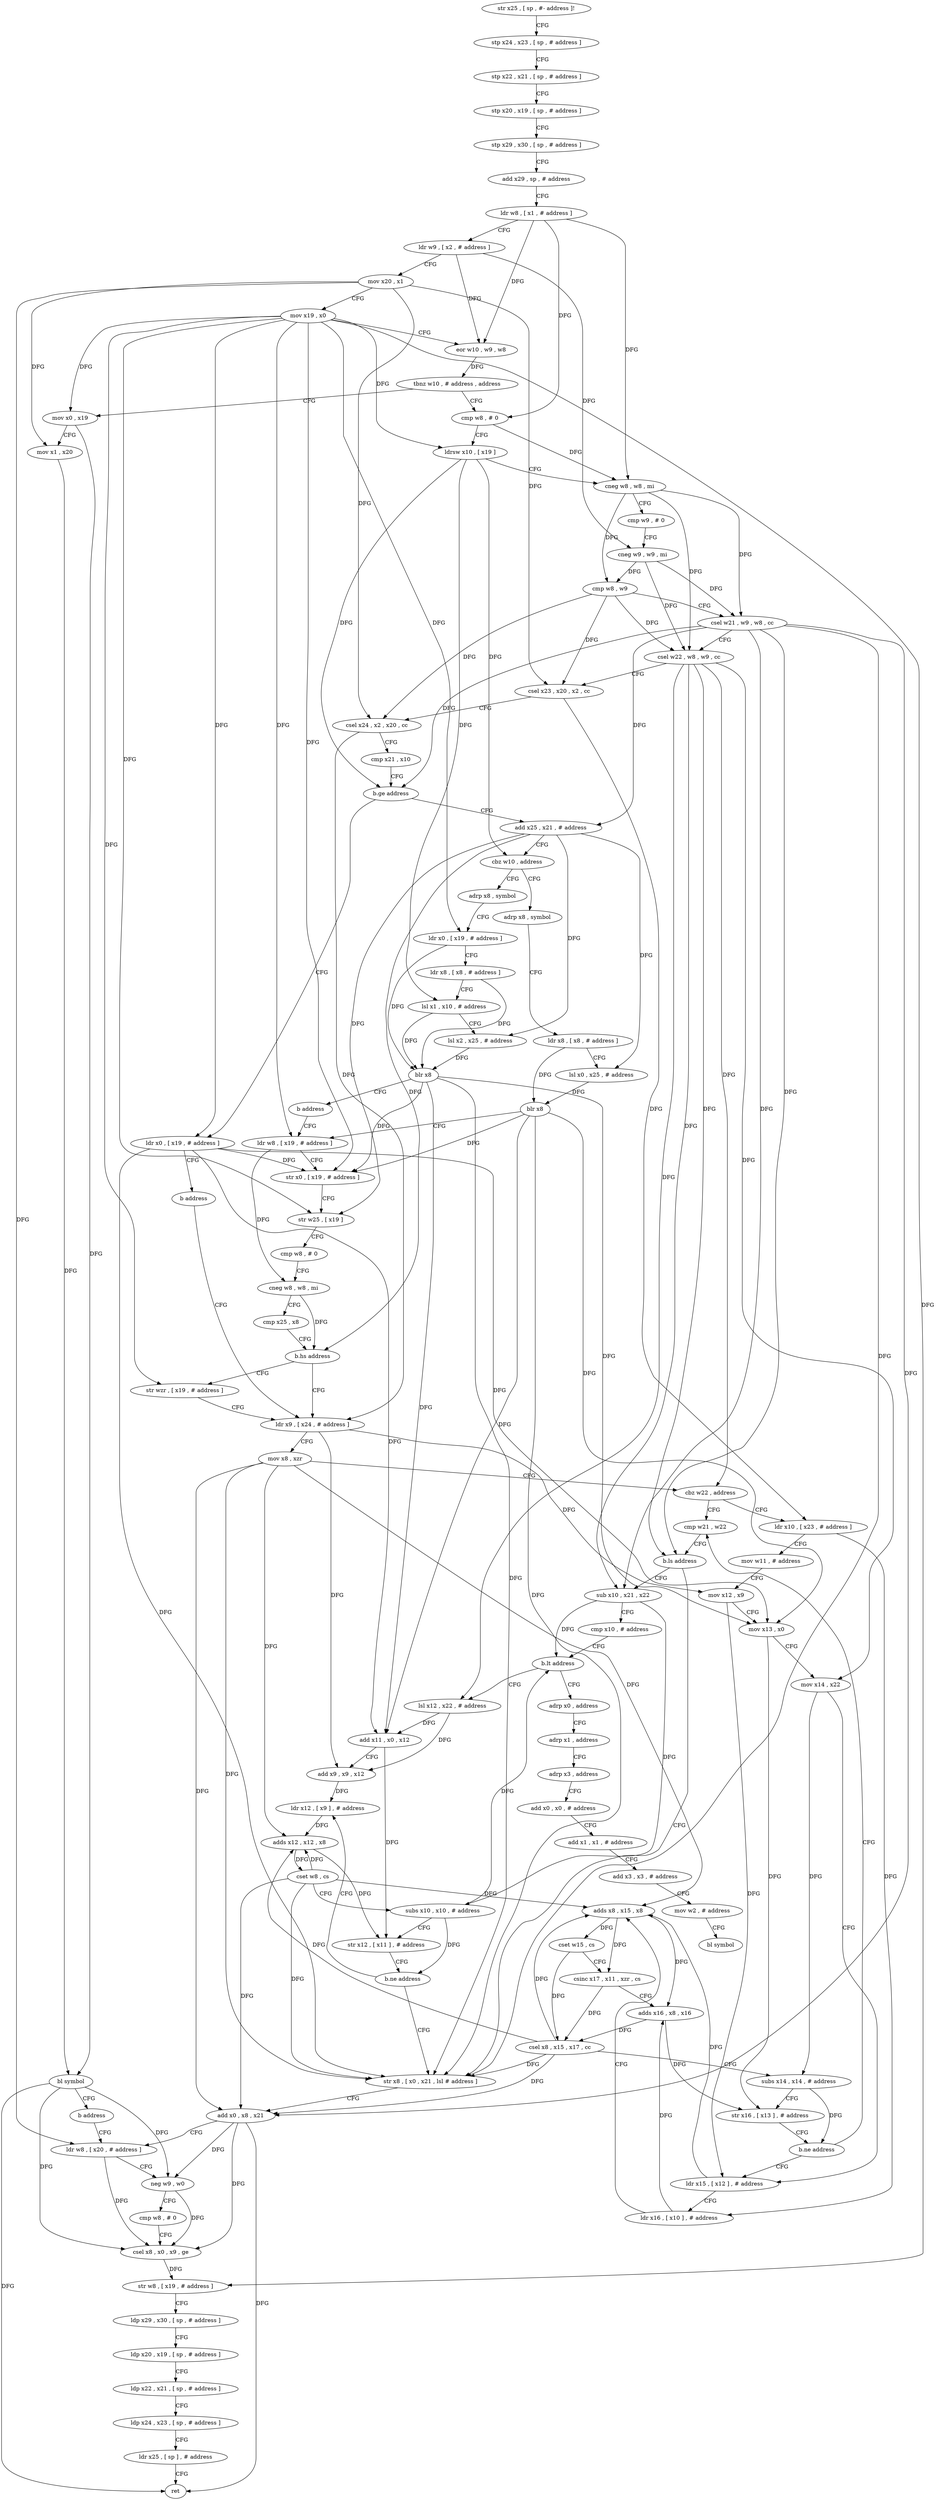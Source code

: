 digraph "func" {
"4233220" [label = "str x25 , [ sp , #- address ]!" ]
"4233224" [label = "stp x24 , x23 , [ sp , # address ]" ]
"4233228" [label = "stp x22 , x21 , [ sp , # address ]" ]
"4233232" [label = "stp x20 , x19 , [ sp , # address ]" ]
"4233236" [label = "stp x29 , x30 , [ sp , # address ]" ]
"4233240" [label = "add x29 , sp , # address" ]
"4233244" [label = "ldr w8 , [ x1 , # address ]" ]
"4233248" [label = "ldr w9 , [ x2 , # address ]" ]
"4233252" [label = "mov x20 , x1" ]
"4233256" [label = "mov x19 , x0" ]
"4233260" [label = "eor w10 , w9 , w8" ]
"4233264" [label = "tbnz w10 , # address , address" ]
"4233284" [label = "cmp w8 , # 0" ]
"4233268" [label = "mov x0 , x19" ]
"4233288" [label = "ldrsw x10 , [ x19 ]" ]
"4233292" [label = "cneg w8 , w8 , mi" ]
"4233296" [label = "cmp w9 , # 0" ]
"4233300" [label = "cneg w9 , w9 , mi" ]
"4233304" [label = "cmp w8 , w9" ]
"4233308" [label = "csel w21 , w9 , w8 , cc" ]
"4233312" [label = "csel w22 , w8 , w9 , cc" ]
"4233316" [label = "csel x23 , x20 , x2 , cc" ]
"4233320" [label = "csel x24 , x2 , x20 , cc" ]
"4233324" [label = "cmp x21 , x10" ]
"4233328" [label = "b.ge address" ]
"4233340" [label = "add x25 , x21 , # address" ]
"4233332" [label = "ldr x0 , [ x19 , # address ]" ]
"4233272" [label = "mov x1 , x20" ]
"4233276" [label = "bl symbol" ]
"4233280" [label = "b address" ]
"4233560" [label = "ldr w8 , [ x20 , # address ]" ]
"4233344" [label = "cbz w10 , address" ]
"4233376" [label = "adrp x8 , symbol" ]
"4233348" [label = "adrp x8 , symbol" ]
"4233336" [label = "b address" ]
"4233424" [label = "ldr x9 , [ x24 , # address ]" ]
"4233564" [label = "neg w9 , w0" ]
"4233568" [label = "cmp w8 , # 0" ]
"4233572" [label = "csel x8 , x0 , x9 , ge" ]
"4233576" [label = "str w8 , [ x19 , # address ]" ]
"4233580" [label = "ldp x29 , x30 , [ sp , # address ]" ]
"4233584" [label = "ldp x20 , x19 , [ sp , # address ]" ]
"4233588" [label = "ldp x22 , x21 , [ sp , # address ]" ]
"4233592" [label = "ldp x24 , x23 , [ sp , # address ]" ]
"4233596" [label = "ldr x25 , [ sp ] , # address" ]
"4233600" [label = "ret" ]
"4233380" [label = "ldr x8 , [ x8 , # address ]" ]
"4233384" [label = "lsl x0 , x25 , # address" ]
"4233388" [label = "blr x8" ]
"4233392" [label = "ldr w8 , [ x19 , # address ]" ]
"4233352" [label = "ldr x0 , [ x19 , # address ]" ]
"4233356" [label = "ldr x8 , [ x8 , # address ]" ]
"4233360" [label = "lsl x1 , x10 , # address" ]
"4233364" [label = "lsl x2 , x25 , # address" ]
"4233368" [label = "blr x8" ]
"4233372" [label = "b address" ]
"4233428" [label = "mov x8 , xzr" ]
"4233432" [label = "cbz w22 , address" ]
"4233496" [label = "cmp w21 , w22" ]
"4233436" [label = "ldr x10 , [ x23 , # address ]" ]
"4233420" [label = "str wzr , [ x19 , # address ]" ]
"4233396" [label = "str x0 , [ x19 , # address ]" ]
"4233400" [label = "str w25 , [ x19 ]" ]
"4233404" [label = "cmp w8 , # 0" ]
"4233408" [label = "cneg w8 , w8 , mi" ]
"4233412" [label = "cmp x25 , x8" ]
"4233416" [label = "b.hs address" ]
"4233500" [label = "b.ls address" ]
"4233552" [label = "str x8 , [ x0 , x21 , lsl # address ]" ]
"4233504" [label = "sub x10 , x21 , x22" ]
"4233440" [label = "mov w11 , # address" ]
"4233444" [label = "mov x12 , x9" ]
"4233448" [label = "mov x13 , x0" ]
"4233452" [label = "mov x14 , x22" ]
"4233456" [label = "ldr x15 , [ x12 ] , # address" ]
"4233556" [label = "add x0 , x8 , x21" ]
"4233508" [label = "cmp x10 , # address" ]
"4233512" [label = "b.lt address" ]
"4233604" [label = "adrp x0 , address" ]
"4233516" [label = "lsl x12 , x22 , # address" ]
"4233460" [label = "ldr x16 , [ x10 ] , # address" ]
"4233464" [label = "adds x8 , x15 , x8" ]
"4233468" [label = "cset w15 , cs" ]
"4233472" [label = "csinc x17 , x11 , xzr , cs" ]
"4233476" [label = "adds x16 , x8 , x16" ]
"4233480" [label = "csel x8 , x15 , x17 , cc" ]
"4233484" [label = "subs x14 , x14 , # address" ]
"4233488" [label = "str x16 , [ x13 ] , # address" ]
"4233492" [label = "b.ne address" ]
"4233608" [label = "adrp x1 , address" ]
"4233612" [label = "adrp x3 , address" ]
"4233616" [label = "add x0 , x0 , # address" ]
"4233620" [label = "add x1 , x1 , # address" ]
"4233624" [label = "add x3 , x3 , # address" ]
"4233628" [label = "mov w2 , # address" ]
"4233632" [label = "bl symbol" ]
"4233520" [label = "add x11 , x0 , x12" ]
"4233524" [label = "add x9 , x9 , x12" ]
"4233528" [label = "ldr x12 , [ x9 ] , # address" ]
"4233532" [label = "adds x12 , x12 , x8" ]
"4233536" [label = "cset w8 , cs" ]
"4233540" [label = "subs x10 , x10 , # address" ]
"4233544" [label = "str x12 , [ x11 ] , # address" ]
"4233548" [label = "b.ne address" ]
"4233220" -> "4233224" [ label = "CFG" ]
"4233224" -> "4233228" [ label = "CFG" ]
"4233228" -> "4233232" [ label = "CFG" ]
"4233232" -> "4233236" [ label = "CFG" ]
"4233236" -> "4233240" [ label = "CFG" ]
"4233240" -> "4233244" [ label = "CFG" ]
"4233244" -> "4233248" [ label = "CFG" ]
"4233244" -> "4233260" [ label = "DFG" ]
"4233244" -> "4233284" [ label = "DFG" ]
"4233244" -> "4233292" [ label = "DFG" ]
"4233248" -> "4233252" [ label = "CFG" ]
"4233248" -> "4233260" [ label = "DFG" ]
"4233248" -> "4233300" [ label = "DFG" ]
"4233252" -> "4233256" [ label = "CFG" ]
"4233252" -> "4233272" [ label = "DFG" ]
"4233252" -> "4233560" [ label = "DFG" ]
"4233252" -> "4233316" [ label = "DFG" ]
"4233252" -> "4233320" [ label = "DFG" ]
"4233256" -> "4233260" [ label = "CFG" ]
"4233256" -> "4233288" [ label = "DFG" ]
"4233256" -> "4233268" [ label = "DFG" ]
"4233256" -> "4233576" [ label = "DFG" ]
"4233256" -> "4233332" [ label = "DFG" ]
"4233256" -> "4233352" [ label = "DFG" ]
"4233256" -> "4233392" [ label = "DFG" ]
"4233256" -> "4233396" [ label = "DFG" ]
"4233256" -> "4233400" [ label = "DFG" ]
"4233256" -> "4233420" [ label = "DFG" ]
"4233260" -> "4233264" [ label = "DFG" ]
"4233264" -> "4233284" [ label = "CFG" ]
"4233264" -> "4233268" [ label = "CFG" ]
"4233284" -> "4233288" [ label = "CFG" ]
"4233284" -> "4233292" [ label = "DFG" ]
"4233268" -> "4233272" [ label = "CFG" ]
"4233268" -> "4233276" [ label = "DFG" ]
"4233288" -> "4233292" [ label = "CFG" ]
"4233288" -> "4233328" [ label = "DFG" ]
"4233288" -> "4233344" [ label = "DFG" ]
"4233288" -> "4233360" [ label = "DFG" ]
"4233292" -> "4233296" [ label = "CFG" ]
"4233292" -> "4233304" [ label = "DFG" ]
"4233292" -> "4233308" [ label = "DFG" ]
"4233292" -> "4233312" [ label = "DFG" ]
"4233296" -> "4233300" [ label = "CFG" ]
"4233300" -> "4233304" [ label = "DFG" ]
"4233300" -> "4233308" [ label = "DFG" ]
"4233300" -> "4233312" [ label = "DFG" ]
"4233304" -> "4233308" [ label = "CFG" ]
"4233304" -> "4233312" [ label = "DFG" ]
"4233304" -> "4233316" [ label = "DFG" ]
"4233304" -> "4233320" [ label = "DFG" ]
"4233308" -> "4233312" [ label = "CFG" ]
"4233308" -> "4233328" [ label = "DFG" ]
"4233308" -> "4233340" [ label = "DFG" ]
"4233308" -> "4233500" [ label = "DFG" ]
"4233308" -> "4233552" [ label = "DFG" ]
"4233308" -> "4233556" [ label = "DFG" ]
"4233308" -> "4233504" [ label = "DFG" ]
"4233312" -> "4233316" [ label = "CFG" ]
"4233312" -> "4233432" [ label = "DFG" ]
"4233312" -> "4233500" [ label = "DFG" ]
"4233312" -> "4233452" [ label = "DFG" ]
"4233312" -> "4233504" [ label = "DFG" ]
"4233312" -> "4233516" [ label = "DFG" ]
"4233316" -> "4233320" [ label = "CFG" ]
"4233316" -> "4233436" [ label = "DFG" ]
"4233320" -> "4233324" [ label = "CFG" ]
"4233320" -> "4233424" [ label = "DFG" ]
"4233324" -> "4233328" [ label = "CFG" ]
"4233328" -> "4233340" [ label = "CFG" ]
"4233328" -> "4233332" [ label = "CFG" ]
"4233340" -> "4233344" [ label = "CFG" ]
"4233340" -> "4233384" [ label = "DFG" ]
"4233340" -> "4233364" [ label = "DFG" ]
"4233340" -> "4233400" [ label = "DFG" ]
"4233340" -> "4233416" [ label = "DFG" ]
"4233332" -> "4233336" [ label = "CFG" ]
"4233332" -> "4233396" [ label = "DFG" ]
"4233332" -> "4233448" [ label = "DFG" ]
"4233332" -> "4233552" [ label = "DFG" ]
"4233332" -> "4233520" [ label = "DFG" ]
"4233272" -> "4233276" [ label = "DFG" ]
"4233276" -> "4233280" [ label = "CFG" ]
"4233276" -> "4233564" [ label = "DFG" ]
"4233276" -> "4233572" [ label = "DFG" ]
"4233276" -> "4233600" [ label = "DFG" ]
"4233280" -> "4233560" [ label = "CFG" ]
"4233560" -> "4233564" [ label = "CFG" ]
"4233560" -> "4233572" [ label = "DFG" ]
"4233344" -> "4233376" [ label = "CFG" ]
"4233344" -> "4233348" [ label = "CFG" ]
"4233376" -> "4233380" [ label = "CFG" ]
"4233348" -> "4233352" [ label = "CFG" ]
"4233336" -> "4233424" [ label = "CFG" ]
"4233424" -> "4233428" [ label = "CFG" ]
"4233424" -> "4233444" [ label = "DFG" ]
"4233424" -> "4233524" [ label = "DFG" ]
"4233564" -> "4233568" [ label = "CFG" ]
"4233564" -> "4233572" [ label = "DFG" ]
"4233568" -> "4233572" [ label = "CFG" ]
"4233572" -> "4233576" [ label = "DFG" ]
"4233576" -> "4233580" [ label = "CFG" ]
"4233580" -> "4233584" [ label = "CFG" ]
"4233584" -> "4233588" [ label = "CFG" ]
"4233588" -> "4233592" [ label = "CFG" ]
"4233592" -> "4233596" [ label = "CFG" ]
"4233596" -> "4233600" [ label = "CFG" ]
"4233380" -> "4233384" [ label = "CFG" ]
"4233380" -> "4233388" [ label = "DFG" ]
"4233384" -> "4233388" [ label = "DFG" ]
"4233388" -> "4233392" [ label = "CFG" ]
"4233388" -> "4233396" [ label = "DFG" ]
"4233388" -> "4233448" [ label = "DFG" ]
"4233388" -> "4233552" [ label = "DFG" ]
"4233388" -> "4233520" [ label = "DFG" ]
"4233392" -> "4233396" [ label = "CFG" ]
"4233392" -> "4233408" [ label = "DFG" ]
"4233352" -> "4233356" [ label = "CFG" ]
"4233352" -> "4233368" [ label = "DFG" ]
"4233356" -> "4233360" [ label = "CFG" ]
"4233356" -> "4233368" [ label = "DFG" ]
"4233360" -> "4233364" [ label = "CFG" ]
"4233360" -> "4233368" [ label = "DFG" ]
"4233364" -> "4233368" [ label = "DFG" ]
"4233368" -> "4233372" [ label = "CFG" ]
"4233368" -> "4233396" [ label = "DFG" ]
"4233368" -> "4233448" [ label = "DFG" ]
"4233368" -> "4233552" [ label = "DFG" ]
"4233368" -> "4233520" [ label = "DFG" ]
"4233372" -> "4233392" [ label = "CFG" ]
"4233428" -> "4233432" [ label = "CFG" ]
"4233428" -> "4233552" [ label = "DFG" ]
"4233428" -> "4233556" [ label = "DFG" ]
"4233428" -> "4233464" [ label = "DFG" ]
"4233428" -> "4233532" [ label = "DFG" ]
"4233432" -> "4233496" [ label = "CFG" ]
"4233432" -> "4233436" [ label = "CFG" ]
"4233496" -> "4233500" [ label = "CFG" ]
"4233436" -> "4233440" [ label = "CFG" ]
"4233436" -> "4233460" [ label = "DFG" ]
"4233420" -> "4233424" [ label = "CFG" ]
"4233396" -> "4233400" [ label = "CFG" ]
"4233400" -> "4233404" [ label = "CFG" ]
"4233404" -> "4233408" [ label = "CFG" ]
"4233408" -> "4233412" [ label = "CFG" ]
"4233408" -> "4233416" [ label = "DFG" ]
"4233412" -> "4233416" [ label = "CFG" ]
"4233416" -> "4233424" [ label = "CFG" ]
"4233416" -> "4233420" [ label = "CFG" ]
"4233500" -> "4233552" [ label = "CFG" ]
"4233500" -> "4233504" [ label = "CFG" ]
"4233552" -> "4233556" [ label = "CFG" ]
"4233504" -> "4233508" [ label = "CFG" ]
"4233504" -> "4233512" [ label = "DFG" ]
"4233504" -> "4233540" [ label = "DFG" ]
"4233440" -> "4233444" [ label = "CFG" ]
"4233444" -> "4233448" [ label = "CFG" ]
"4233444" -> "4233456" [ label = "DFG" ]
"4233448" -> "4233452" [ label = "CFG" ]
"4233448" -> "4233488" [ label = "DFG" ]
"4233452" -> "4233456" [ label = "CFG" ]
"4233452" -> "4233484" [ label = "DFG" ]
"4233456" -> "4233460" [ label = "CFG" ]
"4233456" -> "4233464" [ label = "DFG" ]
"4233556" -> "4233560" [ label = "CFG" ]
"4233556" -> "4233564" [ label = "DFG" ]
"4233556" -> "4233572" [ label = "DFG" ]
"4233556" -> "4233600" [ label = "DFG" ]
"4233508" -> "4233512" [ label = "CFG" ]
"4233512" -> "4233604" [ label = "CFG" ]
"4233512" -> "4233516" [ label = "CFG" ]
"4233604" -> "4233608" [ label = "CFG" ]
"4233516" -> "4233520" [ label = "DFG" ]
"4233516" -> "4233524" [ label = "DFG" ]
"4233460" -> "4233464" [ label = "CFG" ]
"4233460" -> "4233476" [ label = "DFG" ]
"4233464" -> "4233468" [ label = "DFG" ]
"4233464" -> "4233476" [ label = "DFG" ]
"4233464" -> "4233472" [ label = "DFG" ]
"4233468" -> "4233472" [ label = "CFG" ]
"4233468" -> "4233480" [ label = "DFG" ]
"4233472" -> "4233476" [ label = "CFG" ]
"4233472" -> "4233480" [ label = "DFG" ]
"4233476" -> "4233480" [ label = "DFG" ]
"4233476" -> "4233488" [ label = "DFG" ]
"4233480" -> "4233484" [ label = "CFG" ]
"4233480" -> "4233552" [ label = "DFG" ]
"4233480" -> "4233464" [ label = "DFG" ]
"4233480" -> "4233532" [ label = "DFG" ]
"4233480" -> "4233556" [ label = "DFG" ]
"4233484" -> "4233488" [ label = "CFG" ]
"4233484" -> "4233492" [ label = "DFG" ]
"4233488" -> "4233492" [ label = "CFG" ]
"4233492" -> "4233456" [ label = "CFG" ]
"4233492" -> "4233496" [ label = "CFG" ]
"4233608" -> "4233612" [ label = "CFG" ]
"4233612" -> "4233616" [ label = "CFG" ]
"4233616" -> "4233620" [ label = "CFG" ]
"4233620" -> "4233624" [ label = "CFG" ]
"4233624" -> "4233628" [ label = "CFG" ]
"4233628" -> "4233632" [ label = "CFG" ]
"4233520" -> "4233524" [ label = "CFG" ]
"4233520" -> "4233544" [ label = "DFG" ]
"4233524" -> "4233528" [ label = "DFG" ]
"4233528" -> "4233532" [ label = "DFG" ]
"4233532" -> "4233536" [ label = "DFG" ]
"4233532" -> "4233544" [ label = "DFG" ]
"4233536" -> "4233540" [ label = "CFG" ]
"4233536" -> "4233552" [ label = "DFG" ]
"4233536" -> "4233464" [ label = "DFG" ]
"4233536" -> "4233532" [ label = "DFG" ]
"4233536" -> "4233556" [ label = "DFG" ]
"4233540" -> "4233544" [ label = "CFG" ]
"4233540" -> "4233512" [ label = "DFG" ]
"4233540" -> "4233548" [ label = "DFG" ]
"4233544" -> "4233548" [ label = "CFG" ]
"4233548" -> "4233528" [ label = "CFG" ]
"4233548" -> "4233552" [ label = "CFG" ]
}
